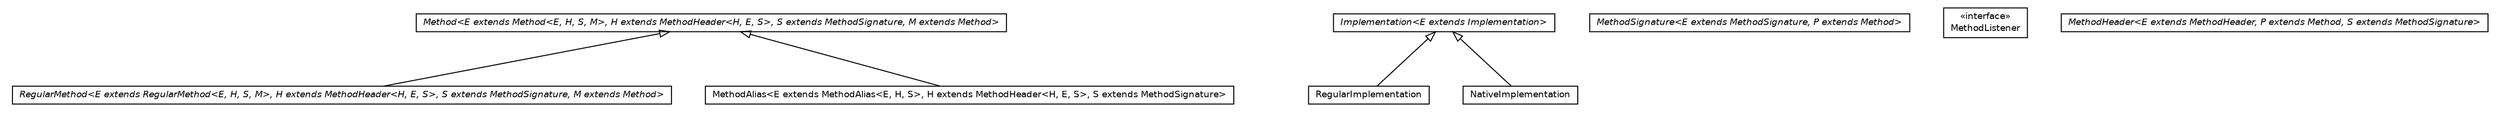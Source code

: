#!/usr/local/bin/dot
#
# Class diagram 
# Generated by UMLGraph version 5.2 (http://www.umlgraph.org/)
#

digraph G {
	edge [fontname="Helvetica",fontsize=10,labelfontname="Helvetica",labelfontsize=10];
	node [fontname="Helvetica",fontsize=10,shape=plaintext];
	nodesep=0.25;
	ranksep=0.5;
	// chameleon.core.method.RegularMethod<E extends chameleon.core.method.RegularMethod<E, H, S, M>, H extends chameleon.core.method.MethodHeader<H, E, S>, S extends chameleon.core.method.MethodSignature, M extends chameleon.core.method.Method>
	c1553 [label=<<table title="chameleon.core.method.RegularMethod" border="0" cellborder="1" cellspacing="0" cellpadding="2" port="p" href="./RegularMethod.html">
		<tr><td><table border="0" cellspacing="0" cellpadding="1">
<tr><td align="center" balign="center"><font face="Helvetica-Oblique"> RegularMethod&lt;E extends RegularMethod&lt;E, H, S, M&gt;, H extends MethodHeader&lt;H, E, S&gt;, S extends MethodSignature, M extends Method&gt; </font></td></tr>
		</table></td></tr>
		</table>>, fontname="Helvetica", fontcolor="black", fontsize=9.0];
	// chameleon.core.method.RegularImplementation
	c1554 [label=<<table title="chameleon.core.method.RegularImplementation" border="0" cellborder="1" cellspacing="0" cellpadding="2" port="p" href="./RegularImplementation.html">
		<tr><td><table border="0" cellspacing="0" cellpadding="1">
<tr><td align="center" balign="center"> RegularImplementation </td></tr>
		</table></td></tr>
		</table>>, fontname="Helvetica", fontcolor="black", fontsize=9.0];
	// chameleon.core.method.NativeImplementation
	c1555 [label=<<table title="chameleon.core.method.NativeImplementation" border="0" cellborder="1" cellspacing="0" cellpadding="2" port="p" href="./NativeImplementation.html">
		<tr><td><table border="0" cellspacing="0" cellpadding="1">
<tr><td align="center" balign="center"> NativeImplementation </td></tr>
		</table></td></tr>
		</table>>, fontname="Helvetica", fontcolor="black", fontsize=9.0];
	// chameleon.core.method.MethodSignature<E extends chameleon.core.method.MethodSignature, P extends chameleon.core.method.Method>
	c1556 [label=<<table title="chameleon.core.method.MethodSignature" border="0" cellborder="1" cellspacing="0" cellpadding="2" port="p" href="./MethodSignature.html">
		<tr><td><table border="0" cellspacing="0" cellpadding="1">
<tr><td align="center" balign="center"><font face="Helvetica-Oblique"> MethodSignature&lt;E extends MethodSignature, P extends Method&gt; </font></td></tr>
		</table></td></tr>
		</table>>, fontname="Helvetica", fontcolor="black", fontsize=9.0];
	// chameleon.core.method.MethodListener
	c1557 [label=<<table title="chameleon.core.method.MethodListener" border="0" cellborder="1" cellspacing="0" cellpadding="2" port="p" href="./MethodListener.html">
		<tr><td><table border="0" cellspacing="0" cellpadding="1">
<tr><td align="center" balign="center"> &#171;interface&#187; </td></tr>
<tr><td align="center" balign="center"> MethodListener </td></tr>
		</table></td></tr>
		</table>>, fontname="Helvetica", fontcolor="black", fontsize=9.0];
	// chameleon.core.method.MethodHeader<E extends chameleon.core.method.MethodHeader, P extends chameleon.core.method.Method, S extends chameleon.core.method.MethodSignature>
	c1558 [label=<<table title="chameleon.core.method.MethodHeader" border="0" cellborder="1" cellspacing="0" cellpadding="2" port="p" href="./MethodHeader.html">
		<tr><td><table border="0" cellspacing="0" cellpadding="1">
<tr><td align="center" balign="center"><font face="Helvetica-Oblique"> MethodHeader&lt;E extends MethodHeader, P extends Method, S extends MethodSignature&gt; </font></td></tr>
		</table></td></tr>
		</table>>, fontname="Helvetica", fontcolor="black", fontsize=9.0];
	// chameleon.core.method.MethodAlias<E extends chameleon.core.method.MethodAlias<E, H, S>, H extends chameleon.core.method.MethodHeader<H, E, S>, S extends chameleon.core.method.MethodSignature>
	c1559 [label=<<table title="chameleon.core.method.MethodAlias" border="0" cellborder="1" cellspacing="0" cellpadding="2" port="p" href="./MethodAlias.html">
		<tr><td><table border="0" cellspacing="0" cellpadding="1">
<tr><td align="center" balign="center"> MethodAlias&lt;E extends MethodAlias&lt;E, H, S&gt;, H extends MethodHeader&lt;H, E, S&gt;, S extends MethodSignature&gt; </td></tr>
		</table></td></tr>
		</table>>, fontname="Helvetica", fontcolor="black", fontsize=9.0];
	// chameleon.core.method.Method<E extends chameleon.core.method.Method<E, H, S, M>, H extends chameleon.core.method.MethodHeader<H, E, S>, S extends chameleon.core.method.MethodSignature, M extends chameleon.core.method.Method>
	c1560 [label=<<table title="chameleon.core.method.Method" border="0" cellborder="1" cellspacing="0" cellpadding="2" port="p" href="./Method.html">
		<tr><td><table border="0" cellspacing="0" cellpadding="1">
<tr><td align="center" balign="center"><font face="Helvetica-Oblique"> Method&lt;E extends Method&lt;E, H, S, M&gt;, H extends MethodHeader&lt;H, E, S&gt;, S extends MethodSignature, M extends Method&gt; </font></td></tr>
		</table></td></tr>
		</table>>, fontname="Helvetica", fontcolor="black", fontsize=9.0];
	// chameleon.core.method.Implementation<E extends chameleon.core.method.Implementation>
	c1561 [label=<<table title="chameleon.core.method.Implementation" border="0" cellborder="1" cellspacing="0" cellpadding="2" port="p" href="./Implementation.html">
		<tr><td><table border="0" cellspacing="0" cellpadding="1">
<tr><td align="center" balign="center"><font face="Helvetica-Oblique"> Implementation&lt;E extends Implementation&gt; </font></td></tr>
		</table></td></tr>
		</table>>, fontname="Helvetica", fontcolor="black", fontsize=9.0];
	//chameleon.core.method.RegularMethod<E extends chameleon.core.method.RegularMethod<E, H, S, M>, H extends chameleon.core.method.MethodHeader<H, E, S>, S extends chameleon.core.method.MethodSignature, M extends chameleon.core.method.Method> extends chameleon.core.method.Method<E, H, S, M>
	c1560:p -> c1553:p [dir=back,arrowtail=empty];
	//chameleon.core.method.RegularImplementation extends chameleon.core.method.Implementation<chameleon.core.method.RegularImplementation>
	c1561:p -> c1554:p [dir=back,arrowtail=empty];
	//chameleon.core.method.NativeImplementation extends chameleon.core.method.Implementation<chameleon.core.method.NativeImplementation>
	c1561:p -> c1555:p [dir=back,arrowtail=empty];
	//chameleon.core.method.MethodAlias<E extends chameleon.core.method.MethodAlias<E, H, S>, H extends chameleon.core.method.MethodHeader<H, E, S>, S extends chameleon.core.method.MethodSignature> extends chameleon.core.method.Method<E, H, S, chameleon.core.method.MethodAlias>
	c1560:p -> c1559:p [dir=back,arrowtail=empty];
}

